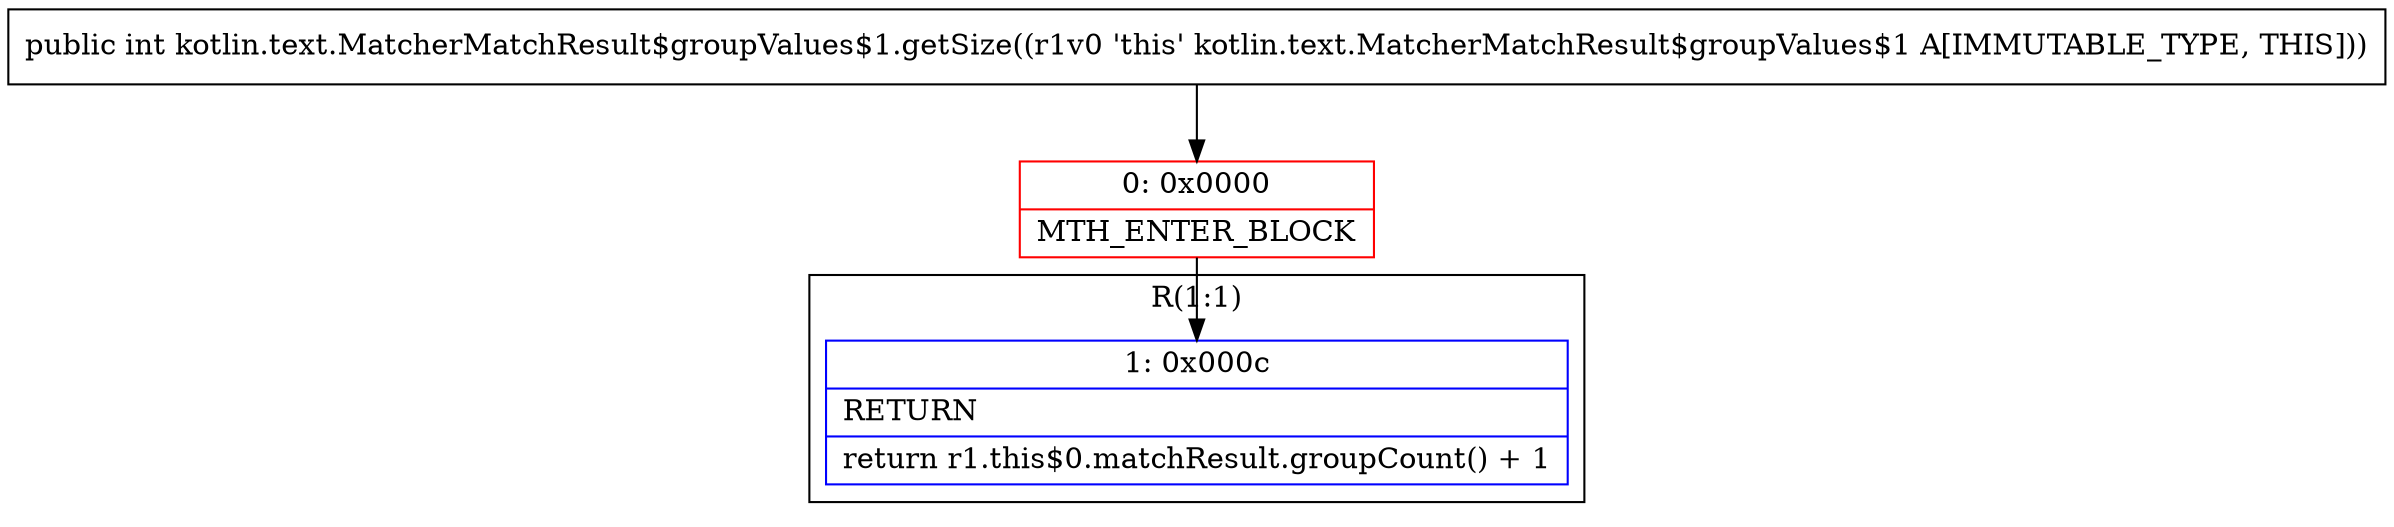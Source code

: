 digraph "CFG forkotlin.text.MatcherMatchResult$groupValues$1.getSize()I" {
subgraph cluster_Region_998802639 {
label = "R(1:1)";
node [shape=record,color=blue];
Node_1 [shape=record,label="{1\:\ 0x000c|RETURN\l|return r1.this$0.matchResult.groupCount() + 1\l}"];
}
Node_0 [shape=record,color=red,label="{0\:\ 0x0000|MTH_ENTER_BLOCK\l}"];
MethodNode[shape=record,label="{public int kotlin.text.MatcherMatchResult$groupValues$1.getSize((r1v0 'this' kotlin.text.MatcherMatchResult$groupValues$1 A[IMMUTABLE_TYPE, THIS])) }"];
MethodNode -> Node_0;
Node_0 -> Node_1;
}

